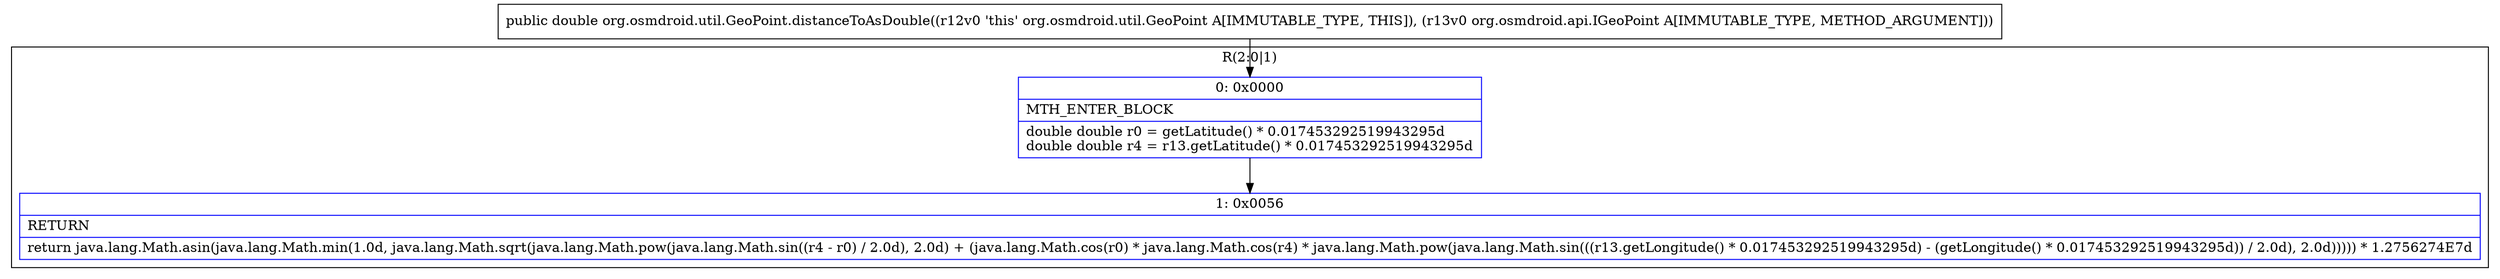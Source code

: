 digraph "CFG fororg.osmdroid.util.GeoPoint.distanceToAsDouble(Lorg\/osmdroid\/api\/IGeoPoint;)D" {
subgraph cluster_Region_807318281 {
label = "R(2:0|1)";
node [shape=record,color=blue];
Node_0 [shape=record,label="{0\:\ 0x0000|MTH_ENTER_BLOCK\l|double double r0 = getLatitude() * 0.017453292519943295d\ldouble double r4 = r13.getLatitude() * 0.017453292519943295d\l}"];
Node_1 [shape=record,label="{1\:\ 0x0056|RETURN\l|return java.lang.Math.asin(java.lang.Math.min(1.0d, java.lang.Math.sqrt(java.lang.Math.pow(java.lang.Math.sin((r4 \- r0) \/ 2.0d), 2.0d) + (java.lang.Math.cos(r0) * java.lang.Math.cos(r4) * java.lang.Math.pow(java.lang.Math.sin(((r13.getLongitude() * 0.017453292519943295d) \- (getLongitude() * 0.017453292519943295d)) \/ 2.0d), 2.0d))))) * 1.2756274E7d\l}"];
}
MethodNode[shape=record,label="{public double org.osmdroid.util.GeoPoint.distanceToAsDouble((r12v0 'this' org.osmdroid.util.GeoPoint A[IMMUTABLE_TYPE, THIS]), (r13v0 org.osmdroid.api.IGeoPoint A[IMMUTABLE_TYPE, METHOD_ARGUMENT])) }"];
MethodNode -> Node_0;
Node_0 -> Node_1;
}

